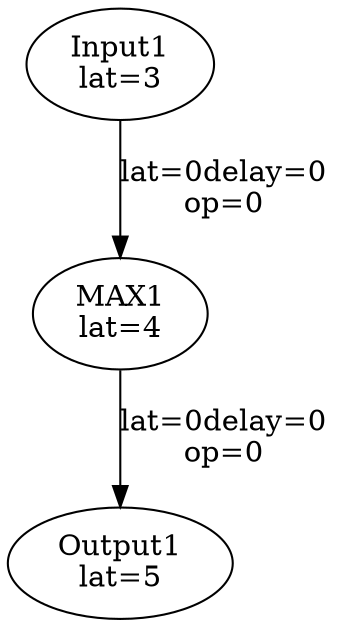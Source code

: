 Digraph G {
"Input1"[label = "\N\nlat=3"];
"Output1"[label = "\N\nlat=5"];
"MAX1"->"Output1"[label = "lat=0\delay=0\nop=0"];
"MAX1"[label = "\N\nlat=4"];
"Input1"->"MAX1"[label = "lat=0\delay=0\nop=0"];
}
